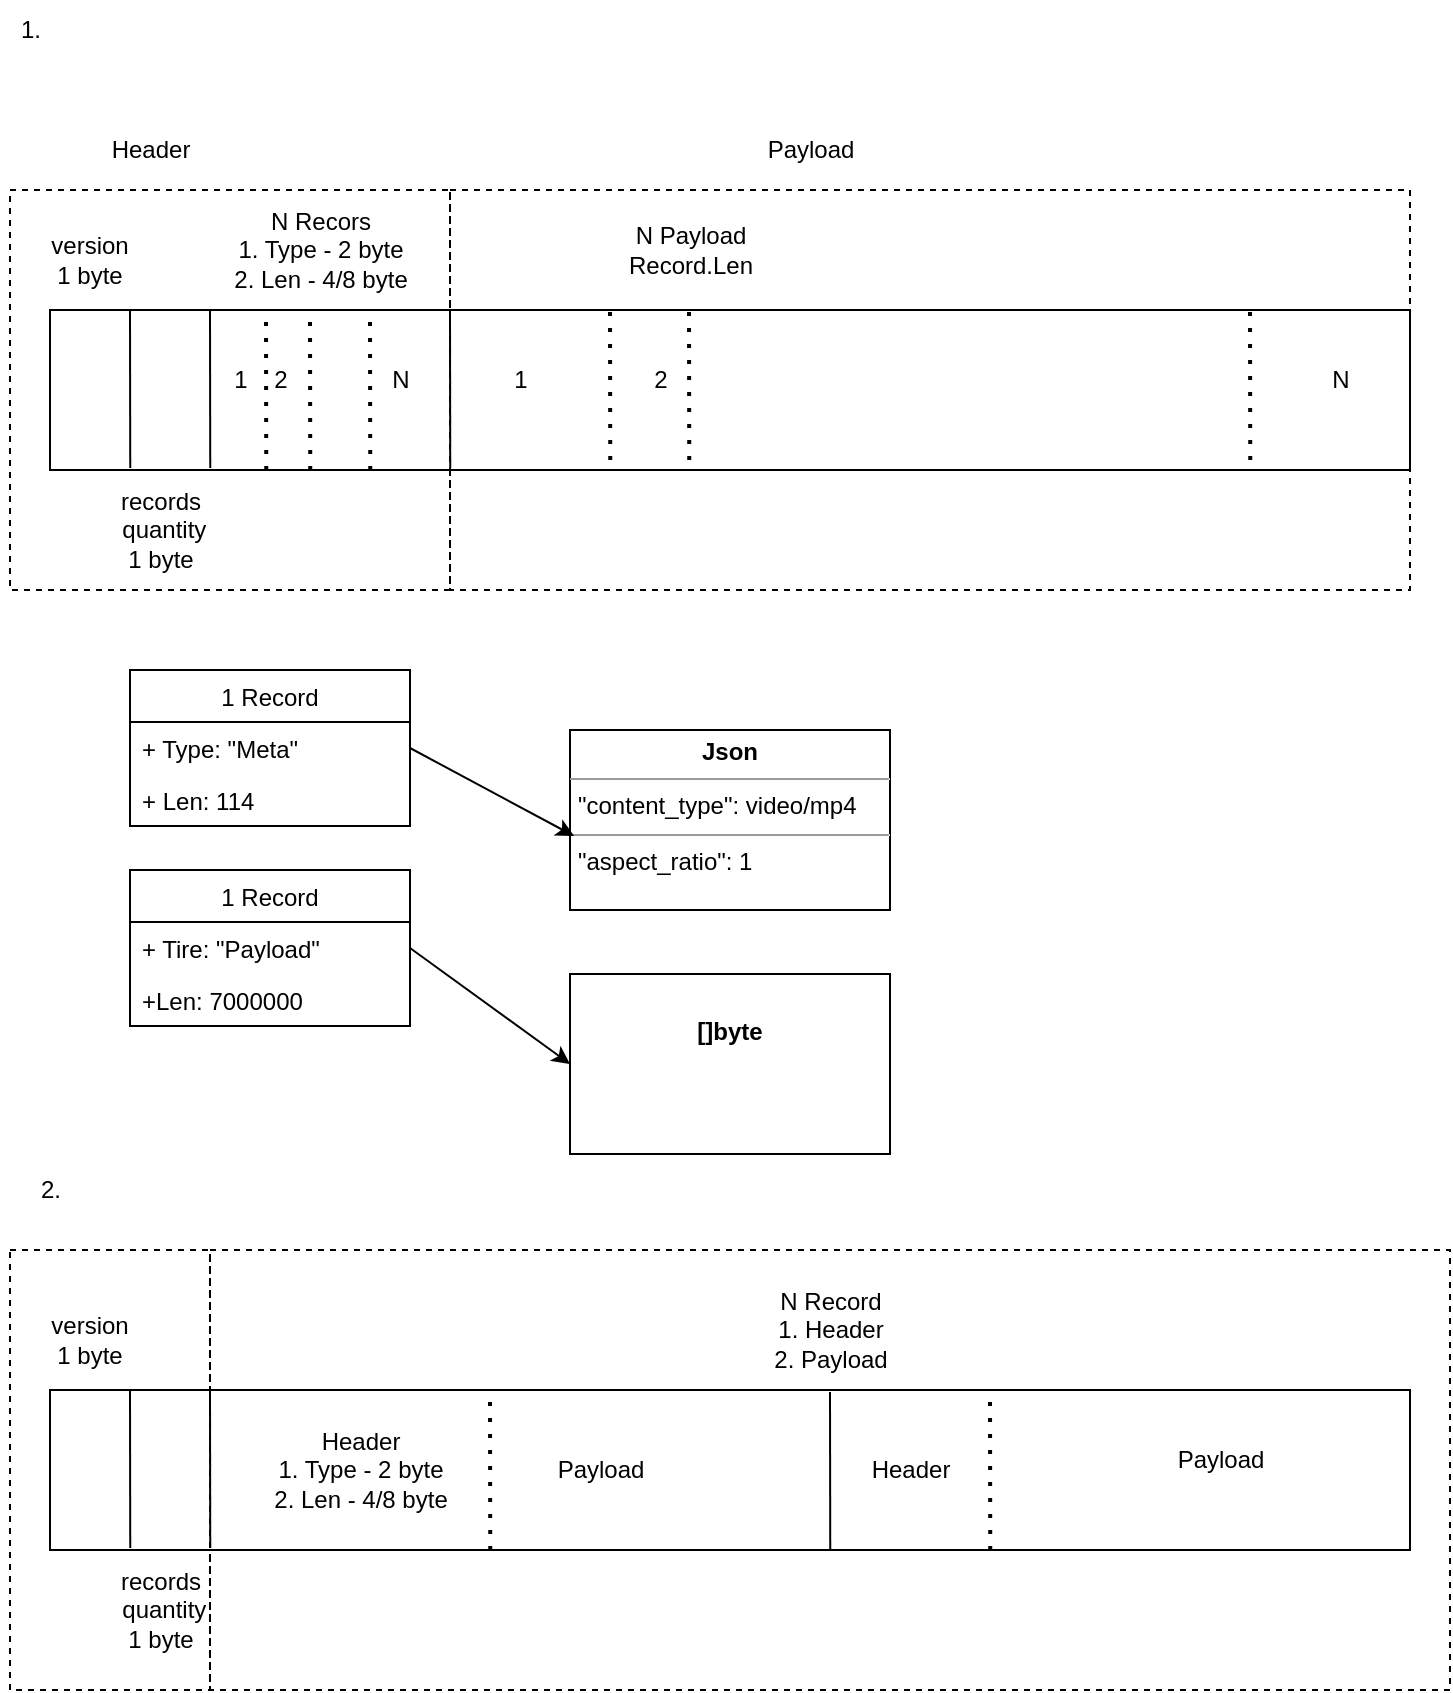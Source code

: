 <mxfile version="20.1.1" type="github">
  <diagram id="_qY6aH81968T1rHTuvFc" name="Page-1">
    <mxGraphModel dx="1298" dy="865" grid="1" gridSize="10" guides="1" tooltips="1" connect="1" arrows="1" fold="1" page="1" pageScale="1" pageWidth="827" pageHeight="1169" math="0" shadow="0">
      <root>
        <mxCell id="0" />
        <mxCell id="1" parent="0" />
        <mxCell id="ke3IQF4Mm_EFFkzlHo-Y-94" value="" style="rounded=0;whiteSpace=wrap;html=1;fillColor=none;dashed=1;" vertex="1" parent="1">
          <mxGeometry x="120" y="830" width="620" height="220" as="geometry" />
        </mxCell>
        <mxCell id="ke3IQF4Mm_EFFkzlHo-Y-44" value="" style="rounded=0;whiteSpace=wrap;html=1;fillColor=none;dashed=1;" vertex="1" parent="1">
          <mxGeometry x="20" y="300" width="220" height="200" as="geometry" />
        </mxCell>
        <mxCell id="ke3IQF4Mm_EFFkzlHo-Y-2" value="" style="rounded=0;whiteSpace=wrap;html=1;" vertex="1" parent="1">
          <mxGeometry x="40" y="360" width="680" height="80" as="geometry" />
        </mxCell>
        <mxCell id="ke3IQF4Mm_EFFkzlHo-Y-3" value="" style="endArrow=none;html=1;rounded=0;exitX=0.059;exitY=0.988;exitDx=0;exitDy=0;exitPerimeter=0;" edge="1" parent="1" source="ke3IQF4Mm_EFFkzlHo-Y-2">
          <mxGeometry width="50" height="50" relative="1" as="geometry">
            <mxPoint x="390" y="470" as="sourcePoint" />
            <mxPoint x="80" y="360" as="targetPoint" />
          </mxGeometry>
        </mxCell>
        <mxCell id="ke3IQF4Mm_EFFkzlHo-Y-4" value="version&lt;br&gt;1 byte" style="text;html=1;strokeColor=none;fillColor=none;align=center;verticalAlign=middle;whiteSpace=wrap;rounded=0;" vertex="1" parent="1">
          <mxGeometry x="30" y="320" width="60" height="30" as="geometry" />
        </mxCell>
        <mxCell id="ke3IQF4Mm_EFFkzlHo-Y-5" value="" style="endArrow=none;html=1;rounded=0;exitX=0.059;exitY=0.988;exitDx=0;exitDy=0;exitPerimeter=0;" edge="1" parent="1">
          <mxGeometry width="50" height="50" relative="1" as="geometry">
            <mxPoint x="120.12" y="439.04" as="sourcePoint" />
            <mxPoint x="120" y="360" as="targetPoint" />
          </mxGeometry>
        </mxCell>
        <mxCell id="ke3IQF4Mm_EFFkzlHo-Y-6" value="records&lt;br&gt;&amp;nbsp;quantity&lt;br&gt;1 byte" style="text;html=1;align=center;verticalAlign=middle;resizable=0;points=[];autosize=1;strokeColor=none;fillColor=none;" vertex="1" parent="1">
          <mxGeometry x="60" y="440" width="70" height="60" as="geometry" />
        </mxCell>
        <mxCell id="ke3IQF4Mm_EFFkzlHo-Y-7" value="" style="endArrow=none;html=1;rounded=0;exitX=0.059;exitY=0.988;exitDx=0;exitDy=0;exitPerimeter=0;" edge="1" parent="1">
          <mxGeometry width="50" height="50" relative="1" as="geometry">
            <mxPoint x="240.12" y="439.04" as="sourcePoint" />
            <mxPoint x="240" y="360" as="targetPoint" />
          </mxGeometry>
        </mxCell>
        <mxCell id="ke3IQF4Mm_EFFkzlHo-Y-8" value="N Recors&lt;br&gt;1. Type - 2 byte&lt;br&gt;2. Len - 4/8 byte" style="text;html=1;align=center;verticalAlign=middle;resizable=0;points=[];autosize=1;strokeColor=none;fillColor=none;" vertex="1" parent="1">
          <mxGeometry x="120" y="300" width="110" height="60" as="geometry" />
        </mxCell>
        <mxCell id="ke3IQF4Mm_EFFkzlHo-Y-9" value="" style="endArrow=none;dashed=1;html=1;dashPattern=1 3;strokeWidth=2;rounded=0;exitX=0.159;exitY=1;exitDx=0;exitDy=0;exitPerimeter=0;" edge="1" parent="1" source="ke3IQF4Mm_EFFkzlHo-Y-2">
          <mxGeometry width="50" height="50" relative="1" as="geometry">
            <mxPoint x="390" y="470" as="sourcePoint" />
            <mxPoint x="148" y="360" as="targetPoint" />
          </mxGeometry>
        </mxCell>
        <mxCell id="ke3IQF4Mm_EFFkzlHo-Y-10" value="" style="endArrow=none;dashed=1;html=1;dashPattern=1 3;strokeWidth=2;rounded=0;exitX=0.159;exitY=1;exitDx=0;exitDy=0;exitPerimeter=0;" edge="1" parent="1">
          <mxGeometry width="50" height="50" relative="1" as="geometry">
            <mxPoint x="170.12" y="440" as="sourcePoint" />
            <mxPoint x="170" y="360" as="targetPoint" />
          </mxGeometry>
        </mxCell>
        <mxCell id="ke3IQF4Mm_EFFkzlHo-Y-11" value="N" style="text;html=1;align=center;verticalAlign=middle;resizable=0;points=[];autosize=1;strokeColor=none;fillColor=none;" vertex="1" parent="1">
          <mxGeometry x="200" y="380" width="30" height="30" as="geometry" />
        </mxCell>
        <mxCell id="ke3IQF4Mm_EFFkzlHo-Y-12" value="" style="endArrow=none;dashed=1;html=1;dashPattern=1 3;strokeWidth=2;rounded=0;exitX=0.159;exitY=1;exitDx=0;exitDy=0;exitPerimeter=0;" edge="1" parent="1">
          <mxGeometry width="50" height="50" relative="1" as="geometry">
            <mxPoint x="200.12" y="440" as="sourcePoint" />
            <mxPoint x="200" y="360" as="targetPoint" />
          </mxGeometry>
        </mxCell>
        <mxCell id="ke3IQF4Mm_EFFkzlHo-Y-13" value="N Payload&lt;br&gt;Record.Len" style="text;html=1;align=center;verticalAlign=middle;resizable=0;points=[];autosize=1;strokeColor=none;fillColor=none;" vertex="1" parent="1">
          <mxGeometry x="315" y="310" width="90" height="40" as="geometry" />
        </mxCell>
        <mxCell id="ke3IQF4Mm_EFFkzlHo-Y-14" value="" style="endArrow=none;dashed=1;html=1;dashPattern=1 3;strokeWidth=2;rounded=0;exitX=0.159;exitY=1;exitDx=0;exitDy=0;exitPerimeter=0;" edge="1" parent="1">
          <mxGeometry width="50" height="50" relative="1" as="geometry">
            <mxPoint x="320.12" y="435" as="sourcePoint" />
            <mxPoint x="320" y="355" as="targetPoint" />
          </mxGeometry>
        </mxCell>
        <mxCell id="ke3IQF4Mm_EFFkzlHo-Y-15" value="" style="endArrow=none;dashed=1;html=1;dashPattern=1 3;strokeWidth=2;rounded=0;exitX=0.159;exitY=1;exitDx=0;exitDy=0;exitPerimeter=0;" edge="1" parent="1">
          <mxGeometry width="50" height="50" relative="1" as="geometry">
            <mxPoint x="359.62" y="435" as="sourcePoint" />
            <mxPoint x="359.5" y="355" as="targetPoint" />
          </mxGeometry>
        </mxCell>
        <mxCell id="ke3IQF4Mm_EFFkzlHo-Y-16" value="1" style="text;html=1;align=center;verticalAlign=middle;resizable=0;points=[];autosize=1;strokeColor=none;fillColor=none;" vertex="1" parent="1">
          <mxGeometry x="260" y="380" width="30" height="30" as="geometry" />
        </mxCell>
        <mxCell id="ke3IQF4Mm_EFFkzlHo-Y-17" value="2" style="text;html=1;align=center;verticalAlign=middle;resizable=0;points=[];autosize=1;strokeColor=none;fillColor=none;" vertex="1" parent="1">
          <mxGeometry x="330" y="380" width="30" height="30" as="geometry" />
        </mxCell>
        <mxCell id="ke3IQF4Mm_EFFkzlHo-Y-18" value="" style="endArrow=none;dashed=1;html=1;dashPattern=1 3;strokeWidth=2;rounded=0;exitX=0.159;exitY=1;exitDx=0;exitDy=0;exitPerimeter=0;" edge="1" parent="1">
          <mxGeometry width="50" height="50" relative="1" as="geometry">
            <mxPoint x="640.12" y="435" as="sourcePoint" />
            <mxPoint x="640" y="355" as="targetPoint" />
          </mxGeometry>
        </mxCell>
        <mxCell id="ke3IQF4Mm_EFFkzlHo-Y-19" value="N" style="text;html=1;align=center;verticalAlign=middle;resizable=0;points=[];autosize=1;strokeColor=none;fillColor=none;" vertex="1" parent="1">
          <mxGeometry x="670" y="380" width="30" height="30" as="geometry" />
        </mxCell>
        <mxCell id="ke3IQF4Mm_EFFkzlHo-Y-20" value="1" style="text;html=1;align=center;verticalAlign=middle;resizable=0;points=[];autosize=1;strokeColor=none;fillColor=none;" vertex="1" parent="1">
          <mxGeometry x="120" y="380" width="30" height="30" as="geometry" />
        </mxCell>
        <mxCell id="ke3IQF4Mm_EFFkzlHo-Y-21" value="2" style="text;html=1;align=center;verticalAlign=middle;resizable=0;points=[];autosize=1;strokeColor=none;fillColor=none;" vertex="1" parent="1">
          <mxGeometry x="140" y="380" width="30" height="30" as="geometry" />
        </mxCell>
        <mxCell id="ke3IQF4Mm_EFFkzlHo-Y-29" value="1 Record" style="swimlane;fontStyle=0;childLayout=stackLayout;horizontal=1;startSize=26;fillColor=none;horizontalStack=0;resizeParent=1;resizeParentMax=0;resizeLast=0;collapsible=1;marginBottom=0;" vertex="1" parent="1">
          <mxGeometry x="80" y="540" width="140" height="78" as="geometry" />
        </mxCell>
        <mxCell id="ke3IQF4Mm_EFFkzlHo-Y-30" value="+ Type: &quot;Meta&quot;" style="text;strokeColor=none;fillColor=none;align=left;verticalAlign=top;spacingLeft=4;spacingRight=4;overflow=hidden;rotatable=0;points=[[0,0.5],[1,0.5]];portConstraint=eastwest;" vertex="1" parent="ke3IQF4Mm_EFFkzlHo-Y-29">
          <mxGeometry y="26" width="140" height="26" as="geometry" />
        </mxCell>
        <mxCell id="ke3IQF4Mm_EFFkzlHo-Y-31" value="+ Len: 114" style="text;strokeColor=none;fillColor=none;align=left;verticalAlign=top;spacingLeft=4;spacingRight=4;overflow=hidden;rotatable=0;points=[[0,0.5],[1,0.5]];portConstraint=eastwest;" vertex="1" parent="ke3IQF4Mm_EFFkzlHo-Y-29">
          <mxGeometry y="52" width="140" height="26" as="geometry" />
        </mxCell>
        <mxCell id="ke3IQF4Mm_EFFkzlHo-Y-37" value="1 Record" style="swimlane;fontStyle=0;childLayout=stackLayout;horizontal=1;startSize=26;fillColor=none;horizontalStack=0;resizeParent=1;resizeParentMax=0;resizeLast=0;collapsible=1;marginBottom=0;" vertex="1" parent="1">
          <mxGeometry x="80" y="640" width="140" height="78" as="geometry" />
        </mxCell>
        <mxCell id="ke3IQF4Mm_EFFkzlHo-Y-38" value="+ Tire: &quot;Payload&quot;" style="text;strokeColor=none;fillColor=none;align=left;verticalAlign=top;spacingLeft=4;spacingRight=4;overflow=hidden;rotatable=0;points=[[0,0.5],[1,0.5]];portConstraint=eastwest;" vertex="1" parent="ke3IQF4Mm_EFFkzlHo-Y-37">
          <mxGeometry y="26" width="140" height="26" as="geometry" />
        </mxCell>
        <mxCell id="ke3IQF4Mm_EFFkzlHo-Y-39" value="+Len: 7000000" style="text;strokeColor=none;fillColor=none;align=left;verticalAlign=top;spacingLeft=4;spacingRight=4;overflow=hidden;rotatable=0;points=[[0,0.5],[1,0.5]];portConstraint=eastwest;" vertex="1" parent="ke3IQF4Mm_EFFkzlHo-Y-37">
          <mxGeometry y="52" width="140" height="26" as="geometry" />
        </mxCell>
        <mxCell id="ke3IQF4Mm_EFFkzlHo-Y-40" value="&lt;p style=&quot;margin:0px;margin-top:4px;text-align:center;&quot;&gt;&lt;b&gt;Json&lt;/b&gt;&lt;/p&gt;&lt;hr size=&quot;1&quot;&gt;&lt;p style=&quot;margin:0px;margin-left:4px;&quot;&gt;&quot;content_type&quot;: video/mp4&lt;/p&gt;&lt;hr size=&quot;1&quot;&gt;&lt;p style=&quot;margin:0px;margin-left:4px;&quot;&gt;&quot;aspect_ratio&quot;: 1&lt;/p&gt;" style="verticalAlign=top;align=left;overflow=fill;fontSize=12;fontFamily=Helvetica;html=1;fillColor=none;" vertex="1" parent="1">
          <mxGeometry x="300" y="570" width="160" height="90" as="geometry" />
        </mxCell>
        <mxCell id="ke3IQF4Mm_EFFkzlHo-Y-41" value="&lt;p style=&quot;margin:0px;margin-top:4px;text-align:center;&quot;&gt;&lt;b&gt;&lt;br&gt;&lt;/b&gt;&lt;/p&gt;&lt;p style=&quot;margin:0px;margin-top:4px;text-align:center;&quot;&gt;&lt;b&gt;[]byte&lt;/b&gt;&lt;br&gt;&lt;/p&gt;&lt;p style=&quot;margin:0px;margin-left:4px;&quot;&gt;&lt;br&gt;&lt;/p&gt;" style="verticalAlign=top;align=left;overflow=fill;fontSize=12;fontFamily=Helvetica;html=1;fillColor=none;" vertex="1" parent="1">
          <mxGeometry x="300" y="692" width="160" height="90" as="geometry" />
        </mxCell>
        <mxCell id="ke3IQF4Mm_EFFkzlHo-Y-42" value="" style="endArrow=classic;html=1;rounded=0;exitX=1;exitY=0.5;exitDx=0;exitDy=0;entryX=0.013;entryY=0.589;entryDx=0;entryDy=0;entryPerimeter=0;" edge="1" parent="1" source="ke3IQF4Mm_EFFkzlHo-Y-30" target="ke3IQF4Mm_EFFkzlHo-Y-40">
          <mxGeometry width="50" height="50" relative="1" as="geometry">
            <mxPoint x="350" y="610" as="sourcePoint" />
            <mxPoint x="400" y="560" as="targetPoint" />
          </mxGeometry>
        </mxCell>
        <mxCell id="ke3IQF4Mm_EFFkzlHo-Y-43" value="" style="endArrow=classic;html=1;rounded=0;exitX=1;exitY=0.5;exitDx=0;exitDy=0;entryX=0;entryY=0.5;entryDx=0;entryDy=0;" edge="1" parent="1" source="ke3IQF4Mm_EFFkzlHo-Y-38" target="ke3IQF4Mm_EFFkzlHo-Y-41">
          <mxGeometry width="50" height="50" relative="1" as="geometry">
            <mxPoint x="230" y="589" as="sourcePoint" />
            <mxPoint x="302.08" y="591.01" as="targetPoint" />
          </mxGeometry>
        </mxCell>
        <mxCell id="ke3IQF4Mm_EFFkzlHo-Y-66" value="" style="rounded=0;whiteSpace=wrap;html=1;" vertex="1" parent="1">
          <mxGeometry x="40" y="900" width="680" height="80" as="geometry" />
        </mxCell>
        <mxCell id="ke3IQF4Mm_EFFkzlHo-Y-67" value="" style="endArrow=none;html=1;rounded=0;exitX=0.059;exitY=0.988;exitDx=0;exitDy=0;exitPerimeter=0;" edge="1" parent="1" source="ke3IQF4Mm_EFFkzlHo-Y-66">
          <mxGeometry width="50" height="50" relative="1" as="geometry">
            <mxPoint x="390" y="1010" as="sourcePoint" />
            <mxPoint x="80" y="900" as="targetPoint" />
          </mxGeometry>
        </mxCell>
        <mxCell id="ke3IQF4Mm_EFFkzlHo-Y-68" value="version&lt;br&gt;1 byte" style="text;html=1;strokeColor=none;fillColor=none;align=center;verticalAlign=middle;whiteSpace=wrap;rounded=0;" vertex="1" parent="1">
          <mxGeometry x="30" y="860" width="60" height="30" as="geometry" />
        </mxCell>
        <mxCell id="ke3IQF4Mm_EFFkzlHo-Y-69" value="" style="endArrow=none;html=1;rounded=0;exitX=0.059;exitY=0.988;exitDx=0;exitDy=0;exitPerimeter=0;" edge="1" parent="1">
          <mxGeometry width="50" height="50" relative="1" as="geometry">
            <mxPoint x="120.12" y="979.04" as="sourcePoint" />
            <mxPoint x="120" y="900" as="targetPoint" />
          </mxGeometry>
        </mxCell>
        <mxCell id="ke3IQF4Mm_EFFkzlHo-Y-70" value="records&lt;br&gt;&amp;nbsp;quantity&lt;br&gt;1 byte" style="text;html=1;align=center;verticalAlign=middle;resizable=0;points=[];autosize=1;strokeColor=none;fillColor=none;" vertex="1" parent="1">
          <mxGeometry x="60" y="980" width="70" height="60" as="geometry" />
        </mxCell>
        <mxCell id="ke3IQF4Mm_EFFkzlHo-Y-77" value="N Record&lt;br&gt;1. Header&lt;br&gt;2. Payload" style="text;html=1;align=center;verticalAlign=middle;resizable=0;points=[];autosize=1;strokeColor=none;fillColor=none;" vertex="1" parent="1">
          <mxGeometry x="390" y="840" width="80" height="60" as="geometry" />
        </mxCell>
        <mxCell id="ke3IQF4Mm_EFFkzlHo-Y-86" value="" style="endArrow=none;html=1;rounded=0;exitX=0.059;exitY=0.988;exitDx=0;exitDy=0;exitPerimeter=0;" edge="1" parent="1">
          <mxGeometry width="50" height="50" relative="1" as="geometry">
            <mxPoint x="430.12" y="980" as="sourcePoint" />
            <mxPoint x="430" y="900.96" as="targetPoint" />
          </mxGeometry>
        </mxCell>
        <mxCell id="ke3IQF4Mm_EFFkzlHo-Y-87" value="" style="endArrow=none;dashed=1;html=1;dashPattern=1 3;strokeWidth=2;rounded=0;exitX=0.159;exitY=1;exitDx=0;exitDy=0;exitPerimeter=0;" edge="1" parent="1">
          <mxGeometry width="50" height="50" relative="1" as="geometry">
            <mxPoint x="260.12" y="980" as="sourcePoint" />
            <mxPoint x="260" y="900" as="targetPoint" />
          </mxGeometry>
        </mxCell>
        <mxCell id="ke3IQF4Mm_EFFkzlHo-Y-88" value="" style="endArrow=none;dashed=1;html=1;dashPattern=1 3;strokeWidth=2;rounded=0;exitX=0.159;exitY=1;exitDx=0;exitDy=0;exitPerimeter=0;" edge="1" parent="1">
          <mxGeometry width="50" height="50" relative="1" as="geometry">
            <mxPoint x="510.12" y="980" as="sourcePoint" />
            <mxPoint x="510" y="900" as="targetPoint" />
          </mxGeometry>
        </mxCell>
        <mxCell id="ke3IQF4Mm_EFFkzlHo-Y-90" value="Header&lt;br&gt;1. Type - 2 byte&lt;br&gt;2. Len - 4/8 byte" style="text;html=1;align=center;verticalAlign=middle;resizable=0;points=[];autosize=1;strokeColor=none;fillColor=none;" vertex="1" parent="1">
          <mxGeometry x="140" y="910" width="110" height="60" as="geometry" />
        </mxCell>
        <mxCell id="ke3IQF4Mm_EFFkzlHo-Y-91" value="Payload" style="text;html=1;align=center;verticalAlign=middle;resizable=0;points=[];autosize=1;strokeColor=none;fillColor=none;" vertex="1" parent="1">
          <mxGeometry x="280" y="925" width="70" height="30" as="geometry" />
        </mxCell>
        <mxCell id="ke3IQF4Mm_EFFkzlHo-Y-92" value="Header" style="text;html=1;align=center;verticalAlign=middle;resizable=0;points=[];autosize=1;strokeColor=none;fillColor=none;" vertex="1" parent="1">
          <mxGeometry x="440" y="925" width="60" height="30" as="geometry" />
        </mxCell>
        <mxCell id="ke3IQF4Mm_EFFkzlHo-Y-93" value="Payload" style="text;html=1;align=center;verticalAlign=middle;resizable=0;points=[];autosize=1;strokeColor=none;fillColor=none;" vertex="1" parent="1">
          <mxGeometry x="590" y="920" width="70" height="30" as="geometry" />
        </mxCell>
        <mxCell id="ke3IQF4Mm_EFFkzlHo-Y-96" value="Header" style="text;html=1;align=center;verticalAlign=middle;resizable=0;points=[];autosize=1;strokeColor=none;fillColor=none;" vertex="1" parent="1">
          <mxGeometry x="60" y="265" width="60" height="30" as="geometry" />
        </mxCell>
        <mxCell id="ke3IQF4Mm_EFFkzlHo-Y-97" value="" style="rounded=0;whiteSpace=wrap;html=1;fillColor=none;dashed=1;" vertex="1" parent="1">
          <mxGeometry x="240" y="300" width="480" height="200" as="geometry" />
        </mxCell>
        <mxCell id="ke3IQF4Mm_EFFkzlHo-Y-98" value="Payload" style="text;html=1;align=center;verticalAlign=middle;resizable=0;points=[];autosize=1;strokeColor=none;fillColor=none;" vertex="1" parent="1">
          <mxGeometry x="385" y="265" width="70" height="30" as="geometry" />
        </mxCell>
        <mxCell id="ke3IQF4Mm_EFFkzlHo-Y-99" value="" style="rounded=0;whiteSpace=wrap;html=1;fillColor=none;dashed=1;" vertex="1" parent="1">
          <mxGeometry x="20" y="830" width="100" height="220" as="geometry" />
        </mxCell>
        <mxCell id="ke3IQF4Mm_EFFkzlHo-Y-100" value="2." style="text;html=1;align=center;verticalAlign=middle;resizable=0;points=[];autosize=1;strokeColor=none;fillColor=none;" vertex="1" parent="1">
          <mxGeometry x="25" y="785" width="30" height="30" as="geometry" />
        </mxCell>
        <mxCell id="ke3IQF4Mm_EFFkzlHo-Y-101" value="1." style="text;html=1;align=center;verticalAlign=middle;resizable=0;points=[];autosize=1;strokeColor=none;fillColor=none;" vertex="1" parent="1">
          <mxGeometry x="15" y="205" width="30" height="30" as="geometry" />
        </mxCell>
      </root>
    </mxGraphModel>
  </diagram>
</mxfile>
